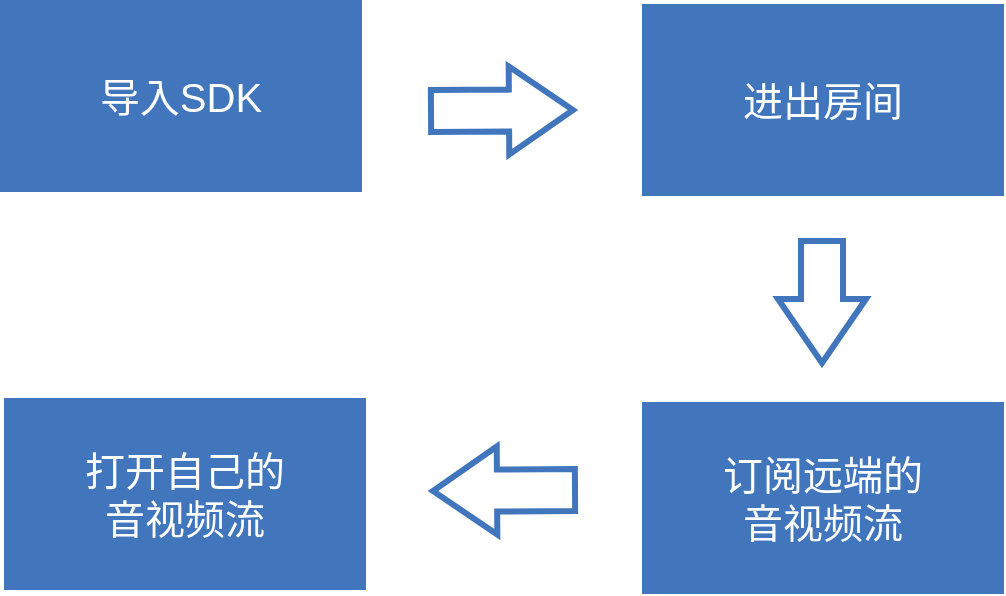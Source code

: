 <mxfile version="24.0.5" type="github">
  <diagram name="第 1 页" id="fUKrgiZVZqlbqDF1et7b">
    <mxGraphModel dx="1026" dy="650" grid="0" gridSize="10" guides="1" tooltips="1" connect="1" arrows="1" fold="1" page="1" pageScale="1" pageWidth="827" pageHeight="1169" math="0" shadow="0">
      <root>
        <mxCell id="0" />
        <mxCell id="1" parent="0" />
        <mxCell id="E08aBB320qDKgRCVe7n4-1" value="&lt;font style=&quot;font-size: 20px;&quot; color=&quot;#ffffff&quot;&gt;导入SDK&lt;/font&gt;" style="rounded=0;whiteSpace=wrap;html=1;fillColor=#4176bd;strokeColor=none;" vertex="1" parent="1">
          <mxGeometry x="203" y="440" width="181" height="96" as="geometry" />
        </mxCell>
        <mxCell id="E08aBB320qDKgRCVe7n4-2" value="&lt;font style=&quot;font-size: 20px;&quot; color=&quot;#ffffff&quot;&gt;进出房间&lt;/font&gt;" style="rounded=0;whiteSpace=wrap;html=1;fillColor=#4176bd;strokeColor=none;" vertex="1" parent="1">
          <mxGeometry x="524" y="442" width="181" height="96" as="geometry" />
        </mxCell>
        <mxCell id="E08aBB320qDKgRCVe7n4-3" value="&lt;font style=&quot;font-size: 20px;&quot; color=&quot;#ffffff&quot;&gt;打开自己的&lt;/font&gt;&lt;div&gt;&lt;font style=&quot;font-size: 20px;&quot; color=&quot;#ffffff&quot;&gt;音视频流&lt;/font&gt;&lt;/div&gt;" style="rounded=0;whiteSpace=wrap;html=1;fillColor=#4176bd;strokeColor=none;" vertex="1" parent="1">
          <mxGeometry x="205" y="639" width="181" height="96" as="geometry" />
        </mxCell>
        <mxCell id="E08aBB320qDKgRCVe7n4-4" value="&lt;font style=&quot;font-size: 20px;&quot; color=&quot;#ffffff&quot;&gt;订阅远端的&lt;/font&gt;&lt;div&gt;&lt;font style=&quot;font-size: 20px;&quot; color=&quot;#ffffff&quot;&gt;音视频流&lt;/font&gt;&lt;/div&gt;" style="rounded=0;whiteSpace=wrap;html=1;fillColor=#4176bd;strokeColor=none;" vertex="1" parent="1">
          <mxGeometry x="524" y="641" width="181" height="96" as="geometry" />
        </mxCell>
        <mxCell id="E08aBB320qDKgRCVe7n4-5" value="" style="shape=flexArrow;endArrow=classic;html=1;rounded=0;strokeColor=#4176bd;strokeWidth=3;width=19;endSize=9.67;" edge="1" parent="1">
          <mxGeometry width="50" height="50" relative="1" as="geometry">
            <mxPoint x="417" y="495.5" as="sourcePoint" />
            <mxPoint x="491" y="495" as="targetPoint" />
          </mxGeometry>
        </mxCell>
        <mxCell id="E08aBB320qDKgRCVe7n4-6" value="" style="shape=flexArrow;endArrow=classic;html=1;rounded=0;strokeColor=#4176bd;strokeWidth=3;width=19;endSize=9.67;" edge="1" parent="1">
          <mxGeometry width="50" height="50" relative="1" as="geometry">
            <mxPoint x="492" y="685" as="sourcePoint" />
            <mxPoint x="418" y="685.5" as="targetPoint" />
          </mxGeometry>
        </mxCell>
        <mxCell id="E08aBB320qDKgRCVe7n4-7" value="" style="shape=flexArrow;endArrow=classic;html=1;rounded=0;strokeColor=#4176bd;strokeWidth=3;width=19;endSize=9.67;" edge="1" parent="1">
          <mxGeometry width="50" height="50" relative="1" as="geometry">
            <mxPoint x="614" y="559" as="sourcePoint" />
            <mxPoint x="614" y="623" as="targetPoint" />
          </mxGeometry>
        </mxCell>
      </root>
    </mxGraphModel>
  </diagram>
</mxfile>
